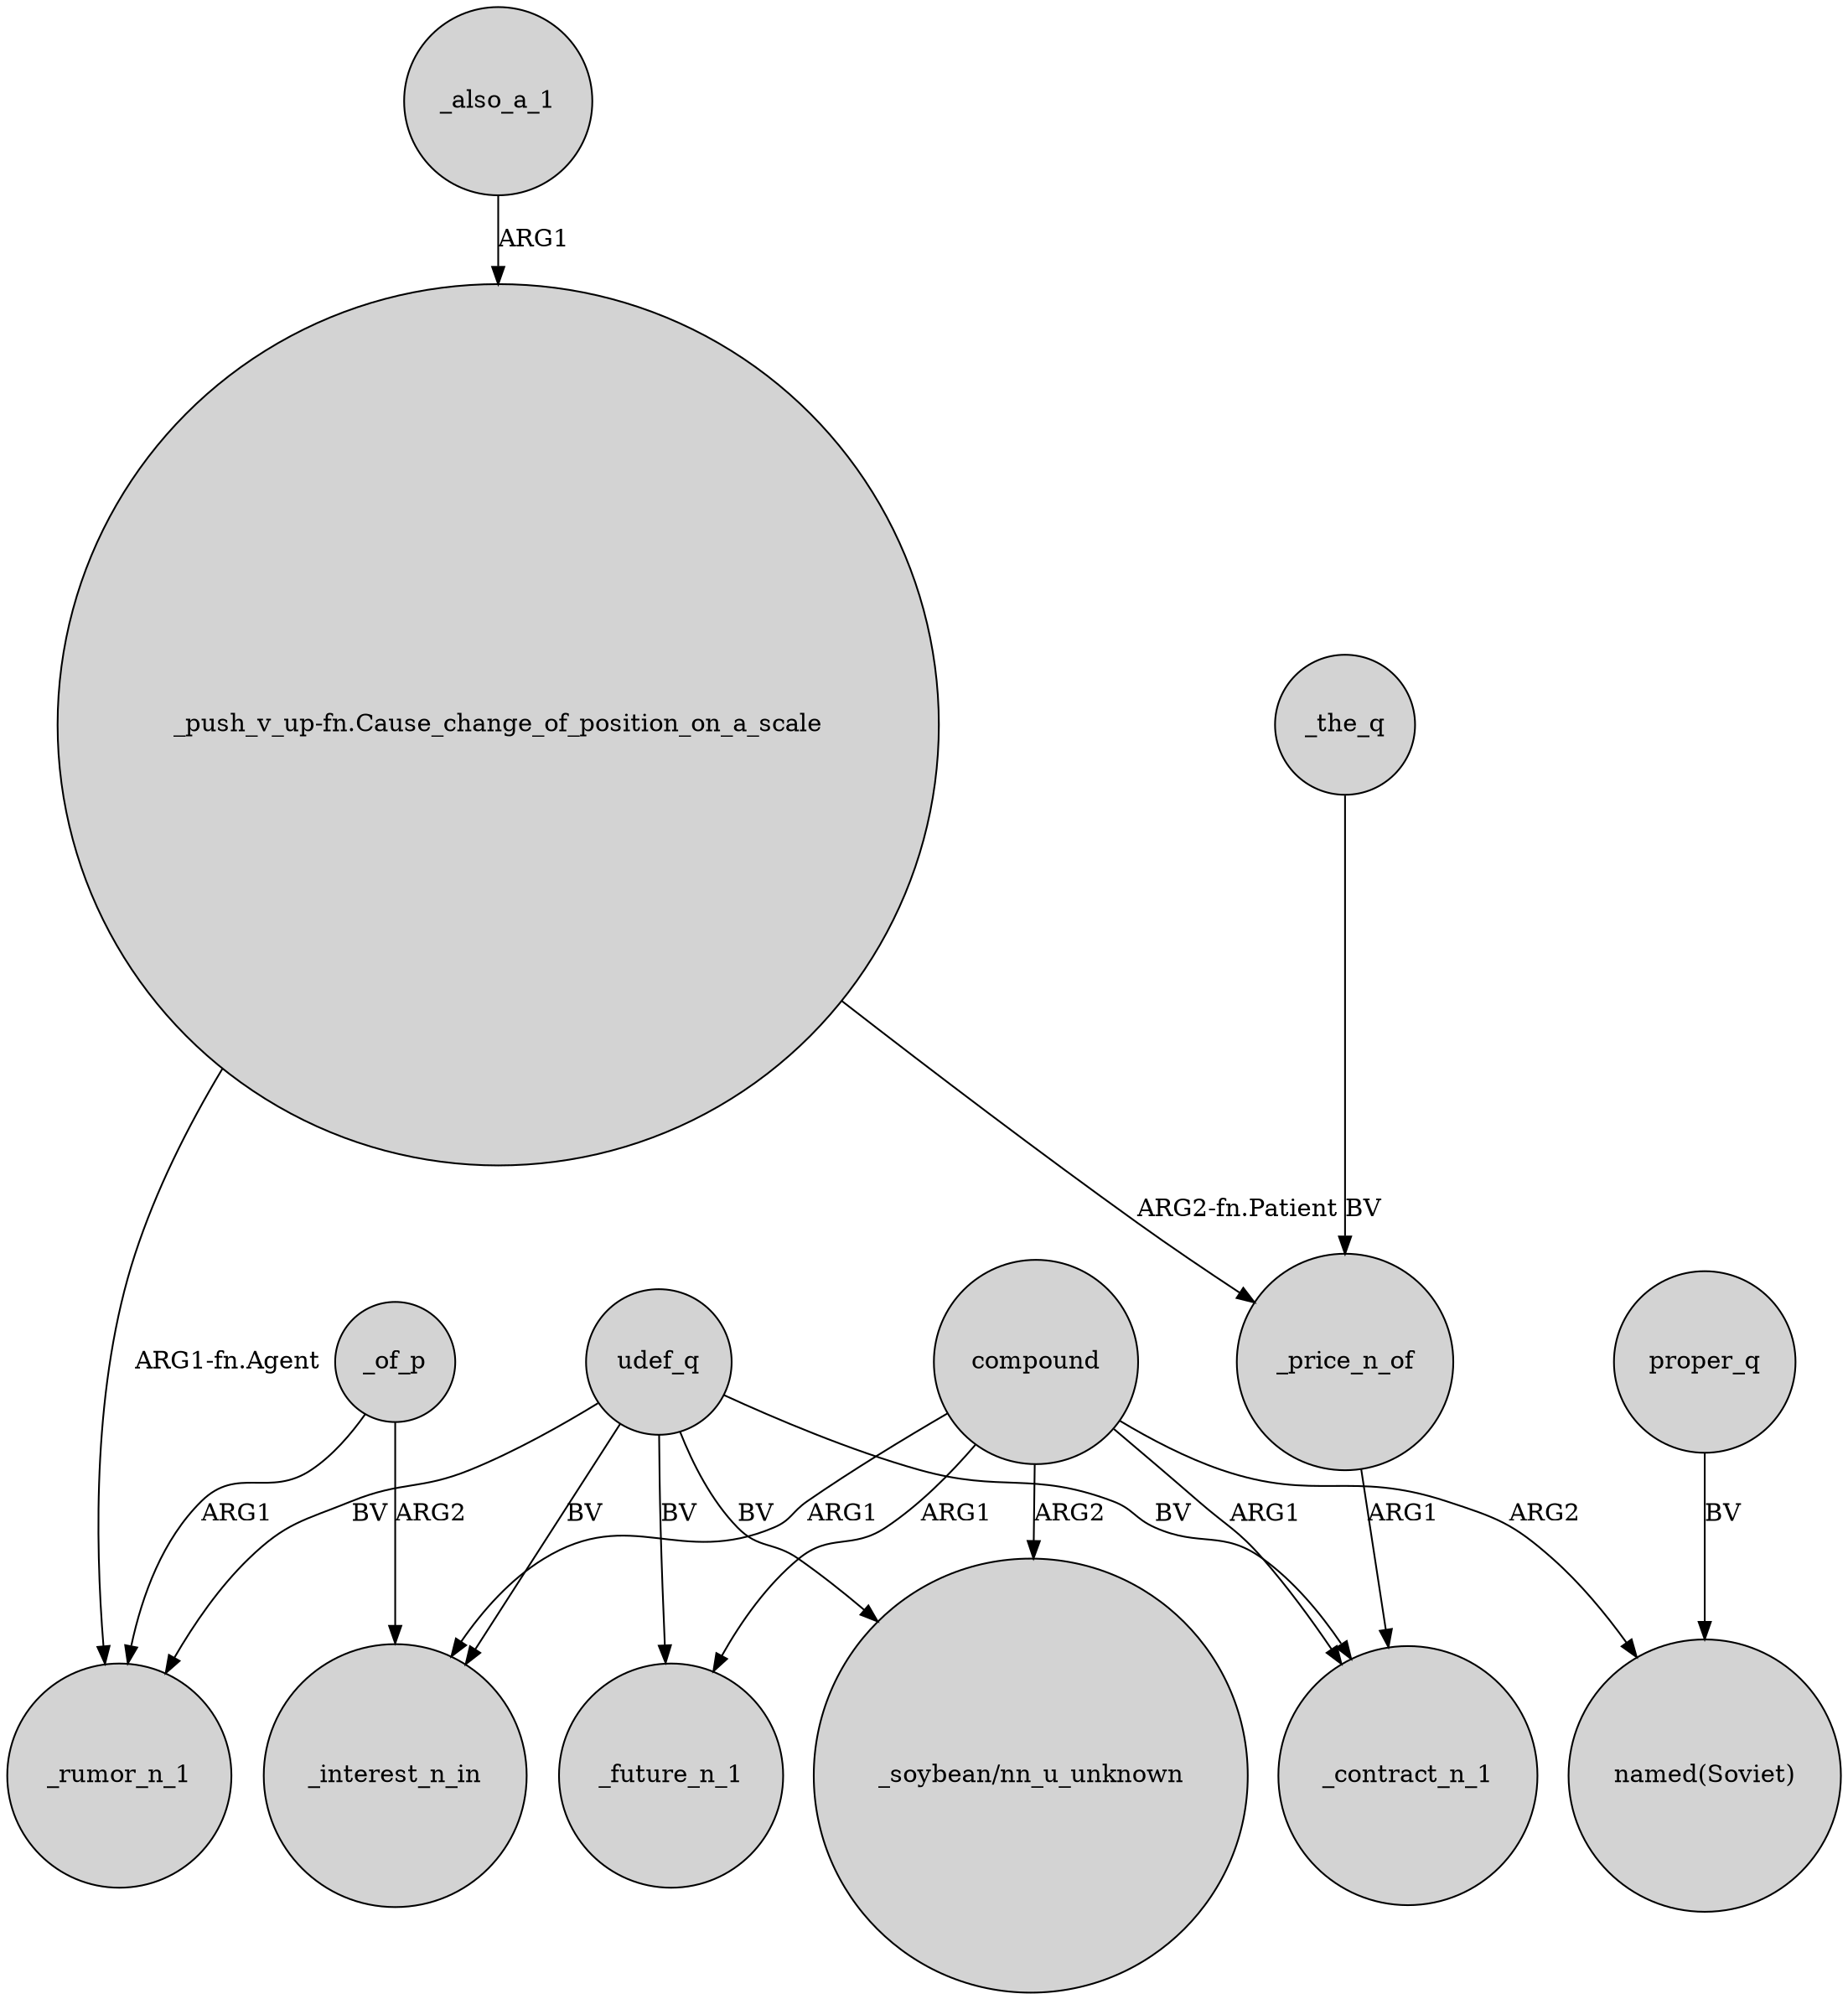 digraph {
	node [shape=circle style=filled]
	_also_a_1 -> "_push_v_up-fn.Cause_change_of_position_on_a_scale" [label=ARG1]
	"_push_v_up-fn.Cause_change_of_position_on_a_scale" -> _rumor_n_1 [label="ARG1-fn.Agent"]
	_price_n_of -> _contract_n_1 [label=ARG1]
	compound -> _interest_n_in [label=ARG1]
	udef_q -> _interest_n_in [label=BV]
	compound -> _future_n_1 [label=ARG1]
	_of_p -> _interest_n_in [label=ARG2]
	_the_q -> _price_n_of [label=BV]
	compound -> _contract_n_1 [label=ARG1]
	proper_q -> "named(Soviet)" [label=BV]
	udef_q -> _contract_n_1 [label=BV]
	_of_p -> _rumor_n_1 [label=ARG1]
	udef_q -> _future_n_1 [label=BV]
	compound -> "named(Soviet)" [label=ARG2]
	"_push_v_up-fn.Cause_change_of_position_on_a_scale" -> _price_n_of [label="ARG2-fn.Patient"]
	compound -> "_soybean/nn_u_unknown" [label=ARG2]
	udef_q -> _rumor_n_1 [label=BV]
	udef_q -> "_soybean/nn_u_unknown" [label=BV]
}
